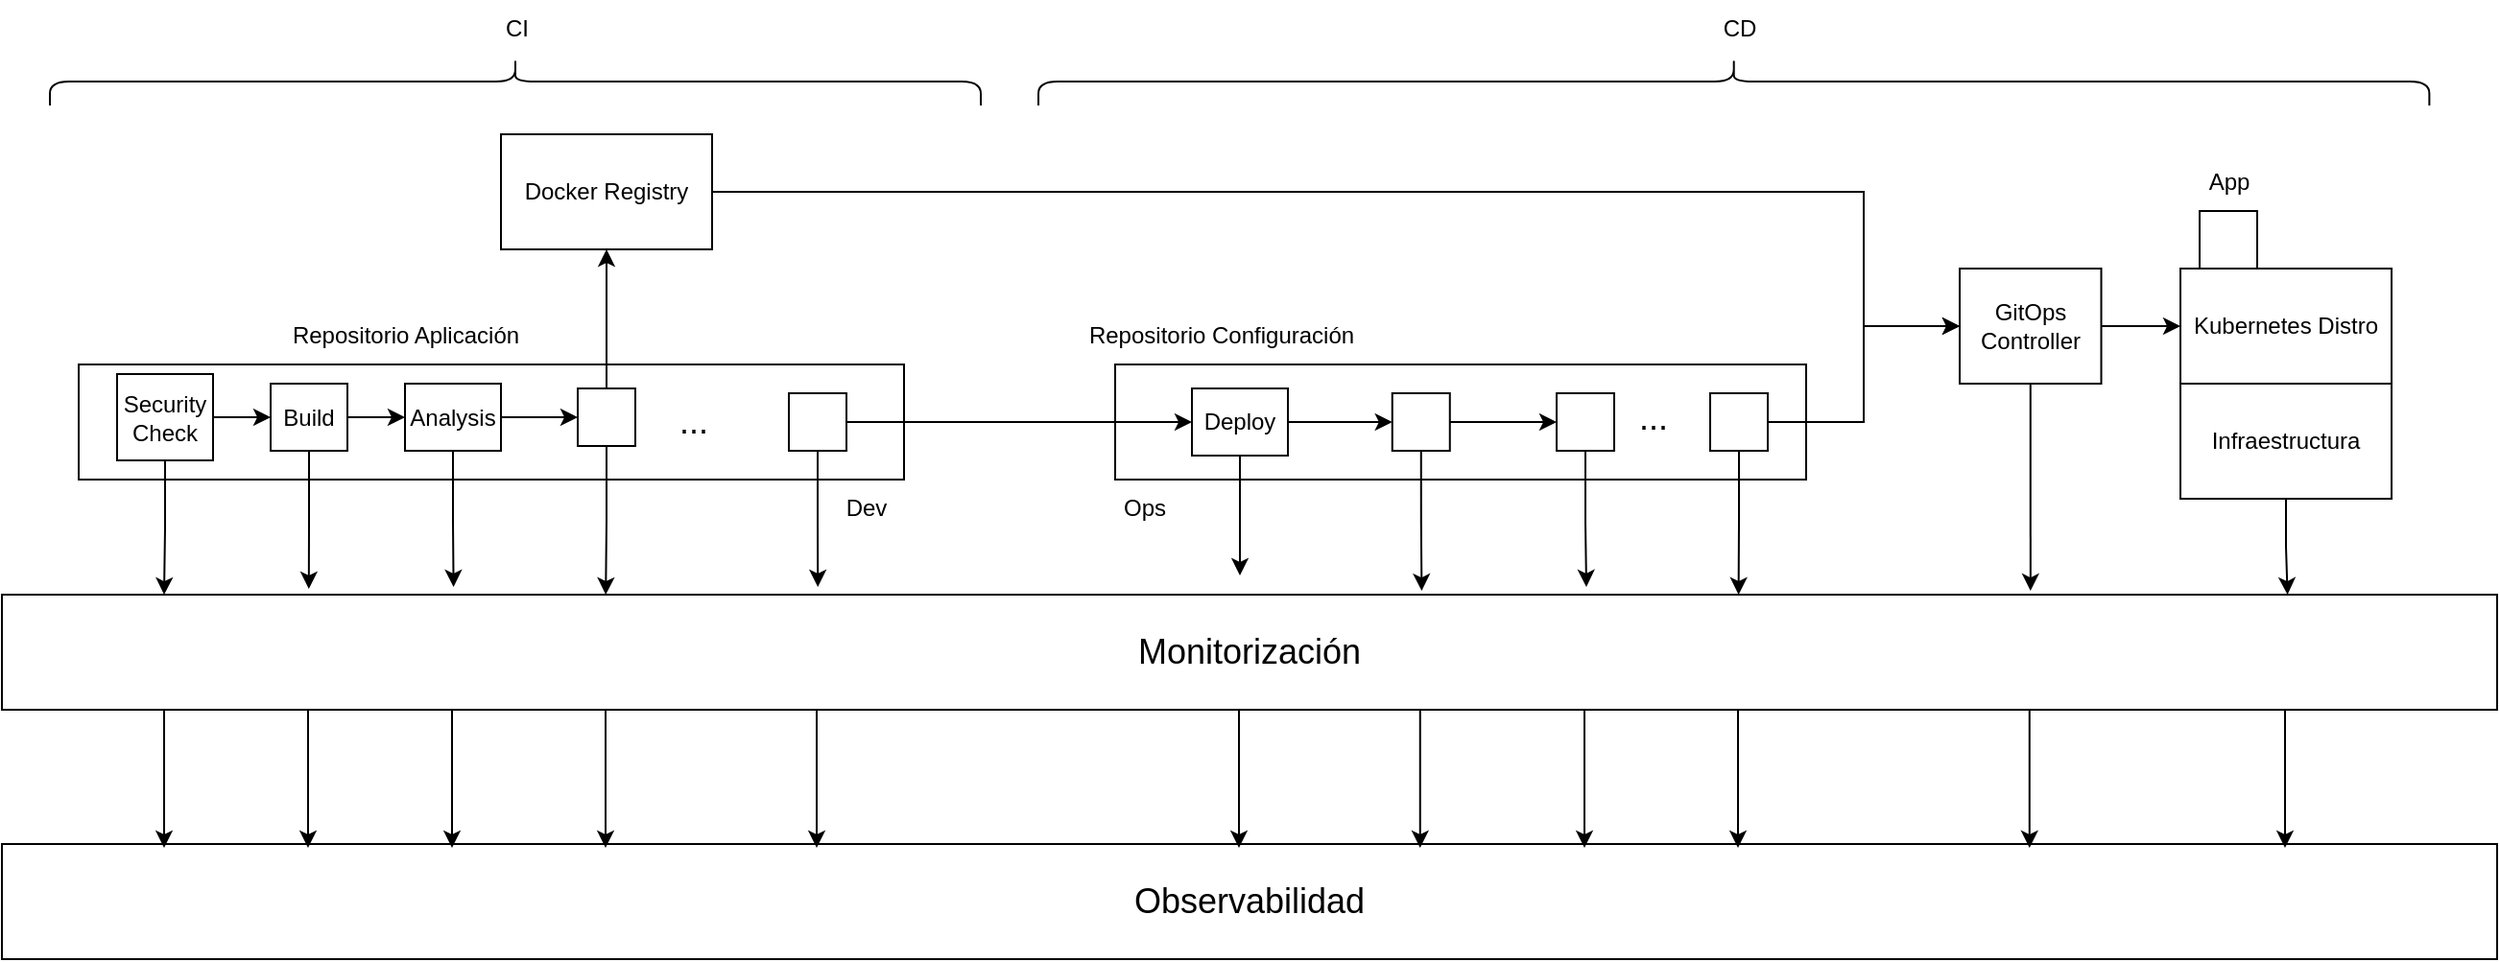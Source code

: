 <mxfile version="21.5.2" type="google">
  <diagram name="Página-1" id="cBZDiQb0oRLdJVYkpLpK">
    <mxGraphModel grid="1" page="1" gridSize="10" guides="1" tooltips="1" connect="1" arrows="1" fold="1" pageScale="1" pageWidth="827" pageHeight="1169" math="0" shadow="0">
      <root>
        <mxCell id="0" />
        <mxCell id="1" parent="0" />
        <mxCell id="b8WQgHWOanL6_8N-6dOk-1" value="" style="rounded=0;whiteSpace=wrap;html=1;" vertex="1" parent="1">
          <mxGeometry x="110" y="210" width="430" height="60" as="geometry" />
        </mxCell>
        <mxCell id="b8WQgHWOanL6_8N-6dOk-2" value="Dev" style="text;html=1;align=center;verticalAlign=middle;resizable=0;points=[];autosize=1;strokeColor=none;fillColor=none;" vertex="1" parent="1">
          <mxGeometry x="500" y="270" width="40" height="30" as="geometry" />
        </mxCell>
        <mxCell id="b8WQgHWOanL6_8N-6dOk-4" value="" style="rounded=0;whiteSpace=wrap;html=1;" vertex="1" parent="1">
          <mxGeometry x="650" y="210" width="360" height="60" as="geometry" />
        </mxCell>
        <mxCell id="b8WQgHWOanL6_8N-6dOk-15" style="edgeStyle=orthogonalEdgeStyle;rounded=0;orthogonalLoop=1;jettySize=auto;html=1;exitX=1;exitY=0.5;exitDx=0;exitDy=0;entryX=0;entryY=0.5;entryDx=0;entryDy=0;" edge="1" parent="1" source="b8WQgHWOanL6_8N-6dOk-5" target="b8WQgHWOanL6_8N-6dOk-6">
          <mxGeometry relative="1" as="geometry" />
        </mxCell>
        <mxCell id="BLLZ_54nRhWlopWwgQ87-20" style="edgeStyle=orthogonalEdgeStyle;rounded=0;orthogonalLoop=1;jettySize=auto;html=1;exitX=0.5;exitY=1;exitDx=0;exitDy=0;entryX=0.065;entryY=0;entryDx=0;entryDy=0;entryPerimeter=0;" edge="1" parent="1" source="b8WQgHWOanL6_8N-6dOk-5" target="b8WQgHWOanL6_8N-6dOk-20">
          <mxGeometry relative="1" as="geometry" />
        </mxCell>
        <mxCell id="b8WQgHWOanL6_8N-6dOk-5" value="Security Check" style="rounded=0;whiteSpace=wrap;html=1;" vertex="1" parent="1">
          <mxGeometry x="130" y="215" width="50" height="45" as="geometry" />
        </mxCell>
        <mxCell id="b8WQgHWOanL6_8N-6dOk-16" style="edgeStyle=orthogonalEdgeStyle;rounded=0;orthogonalLoop=1;jettySize=auto;html=1;exitX=1;exitY=0.5;exitDx=0;exitDy=0;entryX=0;entryY=0.5;entryDx=0;entryDy=0;" edge="1" parent="1" source="b8WQgHWOanL6_8N-6dOk-6" target="b8WQgHWOanL6_8N-6dOk-7">
          <mxGeometry relative="1" as="geometry" />
        </mxCell>
        <mxCell id="BLLZ_54nRhWlopWwgQ87-21" style="edgeStyle=orthogonalEdgeStyle;rounded=0;orthogonalLoop=1;jettySize=auto;html=1;exitX=0.5;exitY=1;exitDx=0;exitDy=0;entryX=0.123;entryY=-0.05;entryDx=0;entryDy=0;entryPerimeter=0;" edge="1" parent="1" source="b8WQgHWOanL6_8N-6dOk-6" target="b8WQgHWOanL6_8N-6dOk-20">
          <mxGeometry relative="1" as="geometry" />
        </mxCell>
        <mxCell id="b8WQgHWOanL6_8N-6dOk-6" value="Build" style="rounded=0;whiteSpace=wrap;html=1;" vertex="1" parent="1">
          <mxGeometry x="210" y="220" width="40" height="35" as="geometry" />
        </mxCell>
        <mxCell id="BLLZ_54nRhWlopWwgQ87-4" style="edgeStyle=orthogonalEdgeStyle;rounded=0;orthogonalLoop=1;jettySize=auto;html=1;exitX=1;exitY=0.5;exitDx=0;exitDy=0;entryX=0;entryY=0.5;entryDx=0;entryDy=0;" edge="1" parent="1" source="b8WQgHWOanL6_8N-6dOk-7" target="b8WQgHWOanL6_8N-6dOk-8">
          <mxGeometry relative="1" as="geometry" />
        </mxCell>
        <mxCell id="BLLZ_54nRhWlopWwgQ87-22" style="edgeStyle=orthogonalEdgeStyle;rounded=0;orthogonalLoop=1;jettySize=auto;html=1;exitX=0.5;exitY=1;exitDx=0;exitDy=0;entryX=0.181;entryY=-0.067;entryDx=0;entryDy=0;entryPerimeter=0;" edge="1" parent="1" source="b8WQgHWOanL6_8N-6dOk-7" target="b8WQgHWOanL6_8N-6dOk-20">
          <mxGeometry relative="1" as="geometry" />
        </mxCell>
        <mxCell id="b8WQgHWOanL6_8N-6dOk-7" value="Analysis" style="rounded=0;whiteSpace=wrap;html=1;" vertex="1" parent="1">
          <mxGeometry x="280" y="220" width="50" height="35" as="geometry" />
        </mxCell>
        <mxCell id="gl9EAQXiSqh2vjlT5E5U-1" style="edgeStyle=orthogonalEdgeStyle;rounded=0;orthogonalLoop=1;jettySize=auto;html=1;exitX=0.5;exitY=0;exitDx=0;exitDy=0;entryX=0.5;entryY=1;entryDx=0;entryDy=0;" edge="1" parent="1" source="b8WQgHWOanL6_8N-6dOk-8" target="b8WQgHWOanL6_8N-6dOk-41">
          <mxGeometry relative="1" as="geometry" />
        </mxCell>
        <mxCell id="BLLZ_54nRhWlopWwgQ87-23" style="edgeStyle=orthogonalEdgeStyle;rounded=0;orthogonalLoop=1;jettySize=auto;html=1;exitX=0.5;exitY=1;exitDx=0;exitDy=0;entryX=0.242;entryY=0;entryDx=0;entryDy=0;entryPerimeter=0;" edge="1" parent="1" source="b8WQgHWOanL6_8N-6dOk-8" target="b8WQgHWOanL6_8N-6dOk-20">
          <mxGeometry relative="1" as="geometry" />
        </mxCell>
        <mxCell id="b8WQgHWOanL6_8N-6dOk-8" value="" style="rounded=0;whiteSpace=wrap;html=1;" vertex="1" parent="1">
          <mxGeometry x="370" y="222.5" width="30" height="30" as="geometry" />
        </mxCell>
        <mxCell id="b8WQgHWOanL6_8N-6dOk-9" value="&lt;font style=&quot;font-size: 18px;&quot;&gt;...&lt;/font&gt;" style="text;html=1;align=center;verticalAlign=middle;resizable=0;points=[];autosize=1;strokeColor=none;fillColor=none;" vertex="1" parent="1">
          <mxGeometry x="410" y="220" width="40" height="40" as="geometry" />
        </mxCell>
        <mxCell id="b8WQgHWOanL6_8N-6dOk-13" style="edgeStyle=orthogonalEdgeStyle;rounded=0;orthogonalLoop=1;jettySize=auto;html=1;exitX=1;exitY=0.5;exitDx=0;exitDy=0;entryX=0;entryY=0.5;entryDx=0;entryDy=0;" edge="1" parent="1" source="b8WQgHWOanL6_8N-6dOk-10" target="b8WQgHWOanL6_8N-6dOk-12">
          <mxGeometry relative="1" as="geometry" />
        </mxCell>
        <mxCell id="BLLZ_54nRhWlopWwgQ87-24" style="edgeStyle=orthogonalEdgeStyle;rounded=0;orthogonalLoop=1;jettySize=auto;html=1;exitX=0.5;exitY=1;exitDx=0;exitDy=0;entryX=0.327;entryY=-0.067;entryDx=0;entryDy=0;entryPerimeter=0;" edge="1" parent="1" source="b8WQgHWOanL6_8N-6dOk-10" target="b8WQgHWOanL6_8N-6dOk-20">
          <mxGeometry relative="1" as="geometry" />
        </mxCell>
        <mxCell id="b8WQgHWOanL6_8N-6dOk-10" value="" style="rounded=0;whiteSpace=wrap;html=1;" vertex="1" parent="1">
          <mxGeometry x="480" y="225" width="30" height="30" as="geometry" />
        </mxCell>
        <mxCell id="BLLZ_54nRhWlopWwgQ87-14" style="edgeStyle=orthogonalEdgeStyle;rounded=0;orthogonalLoop=1;jettySize=auto;html=1;exitX=1;exitY=0.5;exitDx=0;exitDy=0;entryX=0;entryY=0.5;entryDx=0;entryDy=0;" edge="1" parent="1" source="b8WQgHWOanL6_8N-6dOk-12" target="BLLZ_54nRhWlopWwgQ87-10">
          <mxGeometry relative="1" as="geometry" />
        </mxCell>
        <mxCell id="BLLZ_54nRhWlopWwgQ87-25" style="edgeStyle=orthogonalEdgeStyle;rounded=0;orthogonalLoop=1;jettySize=auto;html=1;exitX=0.5;exitY=1;exitDx=0;exitDy=0;" edge="1" parent="1" source="b8WQgHWOanL6_8N-6dOk-12">
          <mxGeometry relative="1" as="geometry">
            <mxPoint x="715" y="320" as="targetPoint" />
          </mxGeometry>
        </mxCell>
        <mxCell id="b8WQgHWOanL6_8N-6dOk-12" value="Deploy" style="rounded=0;whiteSpace=wrap;html=1;" vertex="1" parent="1">
          <mxGeometry x="690" y="222.5" width="50" height="35" as="geometry" />
        </mxCell>
        <mxCell id="b8WQgHWOanL6_8N-6dOk-14" value="Ops" style="text;html=1;align=center;verticalAlign=middle;resizable=0;points=[];autosize=1;strokeColor=none;fillColor=none;" vertex="1" parent="1">
          <mxGeometry x="640" y="270" width="50" height="30" as="geometry" />
        </mxCell>
        <mxCell id="b8WQgHWOanL6_8N-6dOk-18" value="Repositorio Aplicación" style="text;html=1;align=center;verticalAlign=middle;resizable=0;points=[];autosize=1;strokeColor=none;fillColor=none;" vertex="1" parent="1">
          <mxGeometry x="210" y="180" width="140" height="30" as="geometry" />
        </mxCell>
        <mxCell id="b8WQgHWOanL6_8N-6dOk-19" value="Repositorio Configuración" style="text;html=1;align=center;verticalAlign=middle;resizable=0;points=[];autosize=1;strokeColor=none;fillColor=none;" vertex="1" parent="1">
          <mxGeometry x="625" y="180" width="160" height="30" as="geometry" />
        </mxCell>
        <mxCell id="b8WQgHWOanL6_8N-6dOk-20" value="&lt;font style=&quot;font-size: 18px;&quot;&gt;Monitorización&lt;/font&gt;" style="whiteSpace=wrap;html=1;" vertex="1" parent="1">
          <mxGeometry x="70" y="330" width="1300" height="60" as="geometry" />
        </mxCell>
        <mxCell id="b8WQgHWOanL6_8N-6dOk-21" value="&lt;font style=&quot;font-size: 18px;&quot;&gt;Observabilidad&lt;/font&gt;" style="whiteSpace=wrap;html=1;" vertex="1" parent="1">
          <mxGeometry x="70" y="460" width="1300" height="60" as="geometry" />
        </mxCell>
        <mxCell id="b8WQgHWOanL6_8N-6dOk-36" value="Kubernetes Distro" style="rounded=0;whiteSpace=wrap;html=1;" vertex="1" parent="1">
          <mxGeometry x="1205" y="160" width="110" height="60" as="geometry" />
        </mxCell>
        <mxCell id="b8WQgHWOanL6_8N-6dOk-37" value="" style="rounded=0;whiteSpace=wrap;html=1;" vertex="1" parent="1">
          <mxGeometry x="1215" y="130" width="30" height="30" as="geometry" />
        </mxCell>
        <mxCell id="b8WQgHWOanL6_8N-6dOk-38" value="App" style="text;html=1;align=center;verticalAlign=middle;resizable=0;points=[];autosize=1;strokeColor=none;fillColor=none;" vertex="1" parent="1">
          <mxGeometry x="1210" y="100" width="40" height="30" as="geometry" />
        </mxCell>
        <mxCell id="BLLZ_54nRhWlopWwgQ87-43" style="edgeStyle=orthogonalEdgeStyle;rounded=0;orthogonalLoop=1;jettySize=auto;html=1;exitX=1;exitY=0.5;exitDx=0;exitDy=0;entryX=0;entryY=0.5;entryDx=0;entryDy=0;" edge="1" parent="1" source="b8WQgHWOanL6_8N-6dOk-41" target="BLLZ_54nRhWlopWwgQ87-1">
          <mxGeometry relative="1" as="geometry">
            <Array as="points">
              <mxPoint x="1040" y="120" />
              <mxPoint x="1040" y="190" />
            </Array>
          </mxGeometry>
        </mxCell>
        <mxCell id="b8WQgHWOanL6_8N-6dOk-41" value="Docker Registry" style="rounded=0;whiteSpace=wrap;html=1;" vertex="1" parent="1">
          <mxGeometry x="330" y="90" width="110" height="60" as="geometry" />
        </mxCell>
        <mxCell id="BLLZ_54nRhWlopWwgQ87-30" style="edgeStyle=orthogonalEdgeStyle;rounded=0;orthogonalLoop=1;jettySize=auto;html=1;exitX=0.5;exitY=1;exitDx=0;exitDy=0;entryX=0.916;entryY=0;entryDx=0;entryDy=0;entryPerimeter=0;" edge="1" parent="1" source="b8WQgHWOanL6_8N-6dOk-42" target="b8WQgHWOanL6_8N-6dOk-20">
          <mxGeometry relative="1" as="geometry" />
        </mxCell>
        <mxCell id="b8WQgHWOanL6_8N-6dOk-42" value="Infraestructura" style="rounded=0;whiteSpace=wrap;html=1;" vertex="1" parent="1">
          <mxGeometry x="1205" y="220" width="110" height="60" as="geometry" />
        </mxCell>
        <mxCell id="b8WQgHWOanL6_8N-6dOk-43" value="" style="shape=curlyBracket;whiteSpace=wrap;html=1;rounded=1;flipH=1;labelPosition=right;verticalLabelPosition=middle;align=left;verticalAlign=middle;rotation=-90;" vertex="1" parent="1">
          <mxGeometry x="325" y="-180" width="25" height="485" as="geometry" />
        </mxCell>
        <mxCell id="b8WQgHWOanL6_8N-6dOk-44" value="CI" style="text;html=1;align=center;verticalAlign=middle;resizable=0;points=[];autosize=1;strokeColor=none;fillColor=none;" vertex="1" parent="1">
          <mxGeometry x="317.5" y="20" width="40" height="30" as="geometry" />
        </mxCell>
        <mxCell id="b8WQgHWOanL6_8N-6dOk-45" value="" style="shape=curlyBracket;whiteSpace=wrap;html=1;rounded=1;flipH=1;labelPosition=right;verticalLabelPosition=middle;align=left;verticalAlign=middle;rotation=-90;" vertex="1" parent="1">
          <mxGeometry x="959.85" y="-299.84" width="25" height="724.68" as="geometry" />
        </mxCell>
        <mxCell id="b8WQgHWOanL6_8N-6dOk-46" value="CD" style="text;html=1;align=center;verticalAlign=middle;resizable=0;points=[];autosize=1;strokeColor=none;fillColor=none;" vertex="1" parent="1">
          <mxGeometry x="955" y="20" width="40" height="30" as="geometry" />
        </mxCell>
        <mxCell id="BLLZ_54nRhWlopWwgQ87-8" style="edgeStyle=orthogonalEdgeStyle;rounded=0;orthogonalLoop=1;jettySize=auto;html=1;exitX=1;exitY=0.5;exitDx=0;exitDy=0;entryX=0;entryY=0.5;entryDx=0;entryDy=0;" edge="1" parent="1" source="BLLZ_54nRhWlopWwgQ87-1" target="b8WQgHWOanL6_8N-6dOk-36">
          <mxGeometry relative="1" as="geometry" />
        </mxCell>
        <mxCell id="BLLZ_54nRhWlopWwgQ87-29" style="edgeStyle=orthogonalEdgeStyle;rounded=0;orthogonalLoop=1;jettySize=auto;html=1;exitX=0.5;exitY=1;exitDx=0;exitDy=0;entryX=0.813;entryY=-0.033;entryDx=0;entryDy=0;entryPerimeter=0;" edge="1" parent="1" source="BLLZ_54nRhWlopWwgQ87-1" target="b8WQgHWOanL6_8N-6dOk-20">
          <mxGeometry relative="1" as="geometry" />
        </mxCell>
        <mxCell id="BLLZ_54nRhWlopWwgQ87-1" value="GitOps Controller" style="rounded=0;whiteSpace=wrap;html=1;" vertex="1" parent="1">
          <mxGeometry x="1090" y="160" width="73.75" height="60" as="geometry" />
        </mxCell>
        <mxCell id="BLLZ_54nRhWlopWwgQ87-15" style="edgeStyle=orthogonalEdgeStyle;rounded=0;orthogonalLoop=1;jettySize=auto;html=1;exitX=1;exitY=0.5;exitDx=0;exitDy=0;entryX=0;entryY=0.5;entryDx=0;entryDy=0;" edge="1" parent="1" source="BLLZ_54nRhWlopWwgQ87-10" target="BLLZ_54nRhWlopWwgQ87-11">
          <mxGeometry relative="1" as="geometry" />
        </mxCell>
        <mxCell id="BLLZ_54nRhWlopWwgQ87-26" style="edgeStyle=orthogonalEdgeStyle;rounded=0;orthogonalLoop=1;jettySize=auto;html=1;exitX=0.5;exitY=1;exitDx=0;exitDy=0;entryX=0.569;entryY=-0.033;entryDx=0;entryDy=0;entryPerimeter=0;" edge="1" parent="1" source="BLLZ_54nRhWlopWwgQ87-10" target="b8WQgHWOanL6_8N-6dOk-20">
          <mxGeometry relative="1" as="geometry" />
        </mxCell>
        <mxCell id="BLLZ_54nRhWlopWwgQ87-10" value="" style="rounded=0;whiteSpace=wrap;html=1;" vertex="1" parent="1">
          <mxGeometry x="794.38" y="225" width="30" height="30" as="geometry" />
        </mxCell>
        <mxCell id="BLLZ_54nRhWlopWwgQ87-27" style="edgeStyle=orthogonalEdgeStyle;rounded=0;orthogonalLoop=1;jettySize=auto;html=1;exitX=0.5;exitY=1;exitDx=0;exitDy=0;entryX=0.635;entryY=-0.067;entryDx=0;entryDy=0;entryPerimeter=0;" edge="1" parent="1" source="BLLZ_54nRhWlopWwgQ87-11" target="b8WQgHWOanL6_8N-6dOk-20">
          <mxGeometry relative="1" as="geometry" />
        </mxCell>
        <mxCell id="BLLZ_54nRhWlopWwgQ87-11" value="" style="rounded=0;whiteSpace=wrap;html=1;" vertex="1" parent="1">
          <mxGeometry x="880" y="225" width="30" height="30" as="geometry" />
        </mxCell>
        <mxCell id="BLLZ_54nRhWlopWwgQ87-12" value="&lt;font style=&quot;font-size: 18px;&quot;&gt;...&lt;/font&gt;" style="text;html=1;align=center;verticalAlign=middle;resizable=0;points=[];autosize=1;strokeColor=none;fillColor=none;" vertex="1" parent="1">
          <mxGeometry x="910" y="217.5" width="40" height="40" as="geometry" />
        </mxCell>
        <mxCell id="BLLZ_54nRhWlopWwgQ87-28" style="edgeStyle=orthogonalEdgeStyle;rounded=0;orthogonalLoop=1;jettySize=auto;html=1;exitX=0.5;exitY=1;exitDx=0;exitDy=0;entryX=0.696;entryY=0;entryDx=0;entryDy=0;entryPerimeter=0;" edge="1" parent="1" source="BLLZ_54nRhWlopWwgQ87-13" target="b8WQgHWOanL6_8N-6dOk-20">
          <mxGeometry relative="1" as="geometry" />
        </mxCell>
        <mxCell id="BLLZ_54nRhWlopWwgQ87-45" style="edgeStyle=orthogonalEdgeStyle;rounded=0;orthogonalLoop=1;jettySize=auto;html=1;exitX=1;exitY=0.5;exitDx=0;exitDy=0;entryX=0;entryY=0.5;entryDx=0;entryDy=0;" edge="1" parent="1" source="BLLZ_54nRhWlopWwgQ87-13" target="BLLZ_54nRhWlopWwgQ87-1">
          <mxGeometry relative="1" as="geometry" />
        </mxCell>
        <mxCell id="BLLZ_54nRhWlopWwgQ87-13" value="" style="rounded=0;whiteSpace=wrap;html=1;" vertex="1" parent="1">
          <mxGeometry x="960" y="225" width="30" height="30" as="geometry" />
        </mxCell>
        <mxCell id="BLLZ_54nRhWlopWwgQ87-32" style="edgeStyle=orthogonalEdgeStyle;rounded=0;orthogonalLoop=1;jettySize=auto;html=1;exitX=0.5;exitY=1;exitDx=0;exitDy=0;entryX=0.123;entryY=-0.05;entryDx=0;entryDy=0;entryPerimeter=0;" edge="1" parent="1">
          <mxGeometry relative="1" as="geometry">
            <mxPoint x="154.5" y="390" as="sourcePoint" />
            <mxPoint x="154.5" y="462" as="targetPoint" />
          </mxGeometry>
        </mxCell>
        <mxCell id="BLLZ_54nRhWlopWwgQ87-33" style="edgeStyle=orthogonalEdgeStyle;rounded=0;orthogonalLoop=1;jettySize=auto;html=1;exitX=0.5;exitY=1;exitDx=0;exitDy=0;entryX=0.123;entryY=-0.05;entryDx=0;entryDy=0;entryPerimeter=0;" edge="1" parent="1">
          <mxGeometry relative="1" as="geometry">
            <mxPoint x="229.5" y="390" as="sourcePoint" />
            <mxPoint x="229.5" y="462" as="targetPoint" />
          </mxGeometry>
        </mxCell>
        <mxCell id="BLLZ_54nRhWlopWwgQ87-34" style="edgeStyle=orthogonalEdgeStyle;rounded=0;orthogonalLoop=1;jettySize=auto;html=1;exitX=0.5;exitY=1;exitDx=0;exitDy=0;entryX=0.123;entryY=-0.05;entryDx=0;entryDy=0;entryPerimeter=0;" edge="1" parent="1">
          <mxGeometry relative="1" as="geometry">
            <mxPoint x="304.5" y="390" as="sourcePoint" />
            <mxPoint x="304.5" y="462" as="targetPoint" />
          </mxGeometry>
        </mxCell>
        <mxCell id="BLLZ_54nRhWlopWwgQ87-35" style="edgeStyle=orthogonalEdgeStyle;rounded=0;orthogonalLoop=1;jettySize=auto;html=1;exitX=0.5;exitY=1;exitDx=0;exitDy=0;entryX=0.123;entryY=-0.05;entryDx=0;entryDy=0;entryPerimeter=0;" edge="1" parent="1">
          <mxGeometry relative="1" as="geometry">
            <mxPoint x="384.5" y="390" as="sourcePoint" />
            <mxPoint x="384.5" y="462" as="targetPoint" />
          </mxGeometry>
        </mxCell>
        <mxCell id="BLLZ_54nRhWlopWwgQ87-36" style="edgeStyle=orthogonalEdgeStyle;rounded=0;orthogonalLoop=1;jettySize=auto;html=1;exitX=0.5;exitY=1;exitDx=0;exitDy=0;entryX=0.123;entryY=-0.05;entryDx=0;entryDy=0;entryPerimeter=0;" edge="1" parent="1">
          <mxGeometry relative="1" as="geometry">
            <mxPoint x="494.5" y="390" as="sourcePoint" />
            <mxPoint x="494.5" y="462" as="targetPoint" />
          </mxGeometry>
        </mxCell>
        <mxCell id="BLLZ_54nRhWlopWwgQ87-37" style="edgeStyle=orthogonalEdgeStyle;rounded=0;orthogonalLoop=1;jettySize=auto;html=1;exitX=0.5;exitY=1;exitDx=0;exitDy=0;entryX=0.123;entryY=-0.05;entryDx=0;entryDy=0;entryPerimeter=0;" edge="1" parent="1">
          <mxGeometry relative="1" as="geometry">
            <mxPoint x="714.5" y="390" as="sourcePoint" />
            <mxPoint x="714.5" y="462" as="targetPoint" />
          </mxGeometry>
        </mxCell>
        <mxCell id="BLLZ_54nRhWlopWwgQ87-38" style="edgeStyle=orthogonalEdgeStyle;rounded=0;orthogonalLoop=1;jettySize=auto;html=1;exitX=0.5;exitY=1;exitDx=0;exitDy=0;entryX=0.123;entryY=-0.05;entryDx=0;entryDy=0;entryPerimeter=0;" edge="1" parent="1">
          <mxGeometry relative="1" as="geometry">
            <mxPoint x="808.88" y="390" as="sourcePoint" />
            <mxPoint x="808.88" y="462" as="targetPoint" />
          </mxGeometry>
        </mxCell>
        <mxCell id="BLLZ_54nRhWlopWwgQ87-39" style="edgeStyle=orthogonalEdgeStyle;rounded=0;orthogonalLoop=1;jettySize=auto;html=1;exitX=0.5;exitY=1;exitDx=0;exitDy=0;entryX=0.123;entryY=-0.05;entryDx=0;entryDy=0;entryPerimeter=0;" edge="1" parent="1">
          <mxGeometry relative="1" as="geometry">
            <mxPoint x="894.5" y="390" as="sourcePoint" />
            <mxPoint x="894.5" y="462" as="targetPoint" />
          </mxGeometry>
        </mxCell>
        <mxCell id="BLLZ_54nRhWlopWwgQ87-40" style="edgeStyle=orthogonalEdgeStyle;rounded=0;orthogonalLoop=1;jettySize=auto;html=1;exitX=0.5;exitY=1;exitDx=0;exitDy=0;entryX=0.123;entryY=-0.05;entryDx=0;entryDy=0;entryPerimeter=0;" edge="1" parent="1">
          <mxGeometry relative="1" as="geometry">
            <mxPoint x="974.5" y="390" as="sourcePoint" />
            <mxPoint x="974.5" y="462" as="targetPoint" />
          </mxGeometry>
        </mxCell>
        <mxCell id="BLLZ_54nRhWlopWwgQ87-41" style="edgeStyle=orthogonalEdgeStyle;rounded=0;orthogonalLoop=1;jettySize=auto;html=1;exitX=0.5;exitY=1;exitDx=0;exitDy=0;entryX=0.123;entryY=-0.05;entryDx=0;entryDy=0;entryPerimeter=0;" edge="1" parent="1">
          <mxGeometry relative="1" as="geometry">
            <mxPoint x="1126.38" y="390" as="sourcePoint" />
            <mxPoint x="1126.38" y="462" as="targetPoint" />
          </mxGeometry>
        </mxCell>
        <mxCell id="BLLZ_54nRhWlopWwgQ87-42" style="edgeStyle=orthogonalEdgeStyle;rounded=0;orthogonalLoop=1;jettySize=auto;html=1;exitX=0.5;exitY=1;exitDx=0;exitDy=0;entryX=0.123;entryY=-0.05;entryDx=0;entryDy=0;entryPerimeter=0;" edge="1" parent="1">
          <mxGeometry relative="1" as="geometry">
            <mxPoint x="1259.5" y="390" as="sourcePoint" />
            <mxPoint x="1259.5" y="462" as="targetPoint" />
          </mxGeometry>
        </mxCell>
      </root>
    </mxGraphModel>
  </diagram>
</mxfile>

